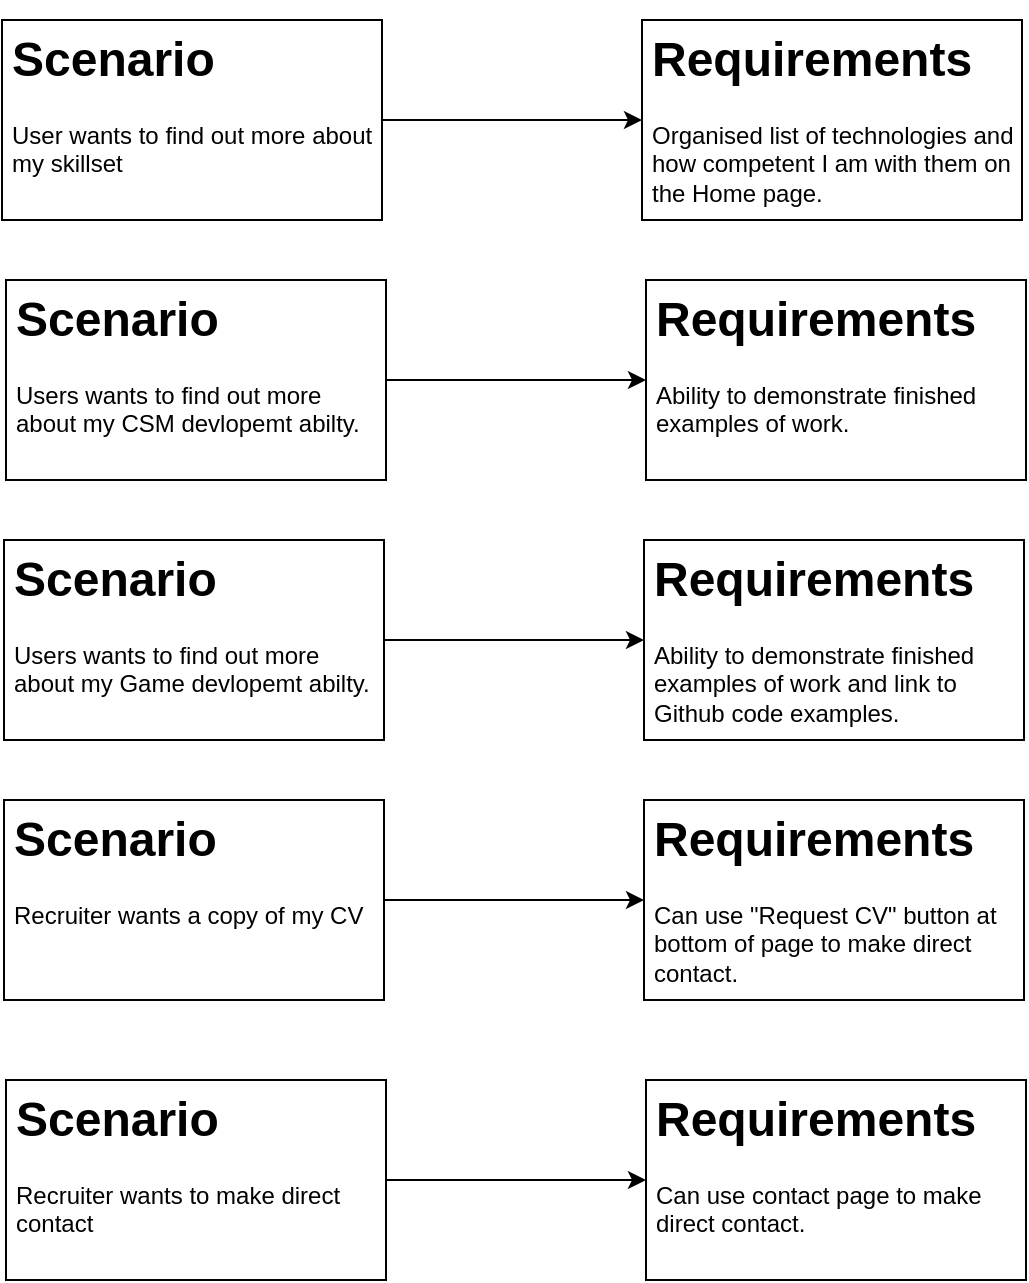 <mxfile version="12.7.4" type="onedrive"><diagram id="lO4qnYt3cfyQJw3X56n8" name="Page-1"><mxGraphModel dx="728" dy="733" grid="1" gridSize="10" guides="1" tooltips="1" connect="1" arrows="1" fold="1" page="1" pageScale="1" pageWidth="827" pageHeight="1169" math="0" shadow="0"><root><mxCell id="0"/><mxCell id="1" parent="0"/><mxCell id="Y_M5QMbUAyNFqgE81iWb-3" value="" style="edgeStyle=orthogonalEdgeStyle;rounded=0;orthogonalLoop=1;jettySize=auto;html=1;" parent="1" source="Y_M5QMbUAyNFqgE81iWb-1" target="Y_M5QMbUAyNFqgE81iWb-2" edge="1"><mxGeometry relative="1" as="geometry"/></mxCell><mxCell id="Y_M5QMbUAyNFqgE81iWb-1" value="&lt;h1&gt;Scenario&lt;/h1&gt;&lt;p&gt;Users wants to find out more about my CSM devlopemt abilty.&lt;/p&gt;" style="text;html=1;strokeColor=#000000;fillColor=none;spacing=5;spacingTop=-20;whiteSpace=wrap;overflow=hidden;rounded=0;perimeterSpacing=0;labelPadding=0;" parent="1" vertex="1"><mxGeometry x="161" y="170" width="190" height="100" as="geometry"/></mxCell><mxCell id="Y_M5QMbUAyNFqgE81iWb-2" value="&lt;h1&gt;Requirements&lt;/h1&gt;&lt;p&gt;Ability to demonstrate finished examples of work.&lt;br&gt;&lt;/p&gt;" style="text;html=1;strokeColor=#000000;fillColor=none;spacing=5;spacingTop=-20;whiteSpace=wrap;overflow=hidden;rounded=0;perimeterSpacing=0;labelPadding=0;" parent="1" vertex="1"><mxGeometry x="481" y="170" width="190" height="100" as="geometry"/></mxCell><mxCell id="7iGYW3ilgGuKSMeOWvLk-7" value="" style="edgeStyle=orthogonalEdgeStyle;rounded=0;orthogonalLoop=1;jettySize=auto;html=1;" parent="1" source="7iGYW3ilgGuKSMeOWvLk-8" target="7iGYW3ilgGuKSMeOWvLk-9" edge="1"><mxGeometry relative="1" as="geometry"/></mxCell><mxCell id="7iGYW3ilgGuKSMeOWvLk-8" value="&lt;h1&gt;Scenario&lt;/h1&gt;&lt;p&gt;User wants to find out more about my skillset&lt;br&gt;&lt;/p&gt;" style="text;html=1;strokeColor=#000000;fillColor=none;spacing=5;spacingTop=-20;whiteSpace=wrap;overflow=hidden;rounded=0;perimeterSpacing=0;labelPadding=0;" parent="1" vertex="1"><mxGeometry x="159" y="40" width="190" height="100" as="geometry"/></mxCell><mxCell id="7iGYW3ilgGuKSMeOWvLk-9" value="&lt;h1&gt;Requirements&lt;/h1&gt;&lt;p&gt;Organised list of technologies and how competent I am with them on the Home page.&lt;br&gt;&lt;/p&gt;" style="text;html=1;strokeColor=#000000;fillColor=none;spacing=5;spacingTop=-20;whiteSpace=wrap;overflow=hidden;rounded=0;perimeterSpacing=0;labelPadding=0;" parent="1" vertex="1"><mxGeometry x="479" y="40" width="190" height="100" as="geometry"/></mxCell><mxCell id="7iGYW3ilgGuKSMeOWvLk-10" value="" style="edgeStyle=orthogonalEdgeStyle;rounded=0;orthogonalLoop=1;jettySize=auto;html=1;" parent="1" source="7iGYW3ilgGuKSMeOWvLk-11" target="7iGYW3ilgGuKSMeOWvLk-12" edge="1"><mxGeometry relative="1" as="geometry"/></mxCell><mxCell id="7iGYW3ilgGuKSMeOWvLk-11" value="&lt;h1&gt;Scenario&lt;/h1&gt;&lt;p&gt;Users wants to find out more about my Game devlopemt abilty.&lt;/p&gt;" style="text;html=1;strokeColor=#000000;fillColor=none;spacing=5;spacingTop=-20;whiteSpace=wrap;overflow=hidden;rounded=0;perimeterSpacing=0;labelPadding=0;" parent="1" vertex="1"><mxGeometry x="160" y="300" width="190" height="100" as="geometry"/></mxCell><mxCell id="7iGYW3ilgGuKSMeOWvLk-12" value="&lt;h1&gt;Requirements&lt;/h1&gt;&lt;p&gt;Ability to demonstrate finished examples of work and link to Github code examples.&lt;br&gt;&lt;/p&gt;" style="text;html=1;strokeColor=#000000;fillColor=none;spacing=5;spacingTop=-20;whiteSpace=wrap;overflow=hidden;rounded=0;perimeterSpacing=0;labelPadding=0;" parent="1" vertex="1"><mxGeometry x="480" y="300" width="190" height="100" as="geometry"/></mxCell><mxCell id="7iGYW3ilgGuKSMeOWvLk-13" value="" style="edgeStyle=orthogonalEdgeStyle;rounded=0;orthogonalLoop=1;jettySize=auto;html=1;" parent="1" source="7iGYW3ilgGuKSMeOWvLk-14" target="7iGYW3ilgGuKSMeOWvLk-15" edge="1"><mxGeometry relative="1" as="geometry"/></mxCell><mxCell id="7iGYW3ilgGuKSMeOWvLk-14" value="&lt;h1&gt;Scenario&lt;/h1&gt;Recruiter wants a copy of my CV" style="text;html=1;strokeColor=#000000;fillColor=none;spacing=5;spacingTop=-20;whiteSpace=wrap;overflow=hidden;rounded=0;perimeterSpacing=0;labelPadding=0;" parent="1" vertex="1"><mxGeometry x="160" y="430" width="190" height="100" as="geometry"/></mxCell><mxCell id="7iGYW3ilgGuKSMeOWvLk-15" value="&lt;h1&gt;Requirements&lt;/h1&gt;&lt;p&gt;Can use &quot;Request CV&quot; button at bottom of page to make direct contact.&lt;br&gt;&lt;/p&gt;" style="text;html=1;strokeColor=#000000;fillColor=none;spacing=5;spacingTop=-20;whiteSpace=wrap;overflow=hidden;rounded=0;perimeterSpacing=0;labelPadding=0;" parent="1" vertex="1"><mxGeometry x="480" y="430" width="190" height="100" as="geometry"/></mxCell><mxCell id="7iGYW3ilgGuKSMeOWvLk-16" value="" style="edgeStyle=orthogonalEdgeStyle;rounded=0;orthogonalLoop=1;jettySize=auto;html=1;" parent="1" source="7iGYW3ilgGuKSMeOWvLk-17" target="7iGYW3ilgGuKSMeOWvLk-18" edge="1"><mxGeometry relative="1" as="geometry"/></mxCell><mxCell id="7iGYW3ilgGuKSMeOWvLk-17" value="&lt;h1&gt;Scenario&lt;/h1&gt;Recruiter wants to make direct contact" style="text;html=1;strokeColor=#000000;fillColor=none;spacing=5;spacingTop=-20;whiteSpace=wrap;overflow=hidden;rounded=0;perimeterSpacing=0;labelPadding=0;" parent="1" vertex="1"><mxGeometry x="161" y="570" width="190" height="100" as="geometry"/></mxCell><mxCell id="7iGYW3ilgGuKSMeOWvLk-18" value="&lt;h1&gt;Requirements&lt;/h1&gt;&lt;p&gt;Can use contact page to make direct contact.&lt;br&gt;&lt;/p&gt;" style="text;html=1;strokeColor=#000000;fillColor=none;spacing=5;spacingTop=-20;whiteSpace=wrap;overflow=hidden;rounded=0;perimeterSpacing=0;labelPadding=0;" parent="1" vertex="1"><mxGeometry x="481" y="570" width="190" height="100" as="geometry"/></mxCell></root></mxGraphModel></diagram></mxfile>